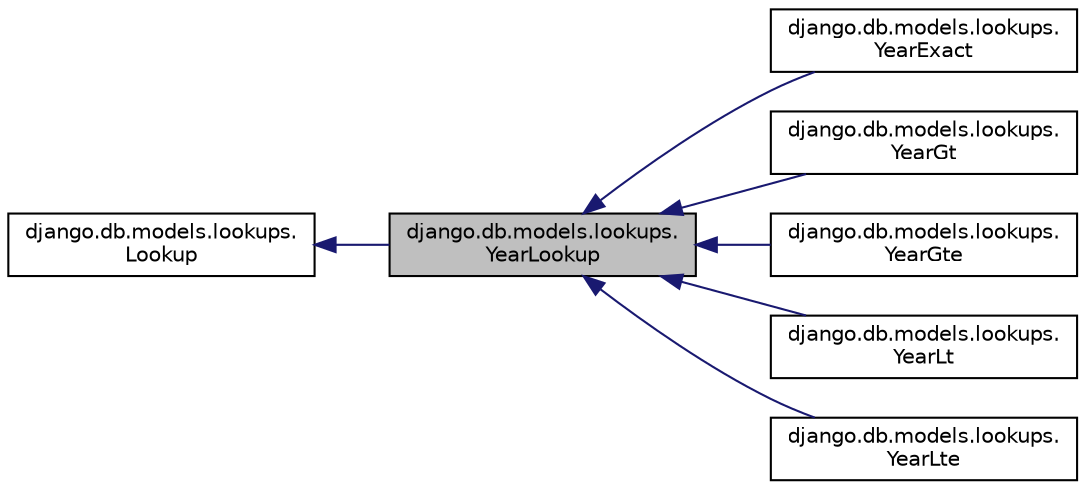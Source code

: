 digraph "django.db.models.lookups.YearLookup"
{
 // LATEX_PDF_SIZE
  edge [fontname="Helvetica",fontsize="10",labelfontname="Helvetica",labelfontsize="10"];
  node [fontname="Helvetica",fontsize="10",shape=record];
  rankdir="LR";
  Node1 [label="django.db.models.lookups.\lYearLookup",height=0.2,width=0.4,color="black", fillcolor="grey75", style="filled", fontcolor="black",tooltip=" "];
  Node2 -> Node1 [dir="back",color="midnightblue",fontsize="10",style="solid",fontname="Helvetica"];
  Node2 [label="django.db.models.lookups.\lLookup",height=0.2,width=0.4,color="black", fillcolor="white", style="filled",URL="$dd/de0/classdjango_1_1db_1_1models_1_1lookups_1_1_lookup.html",tooltip=" "];
  Node1 -> Node3 [dir="back",color="midnightblue",fontsize="10",style="solid",fontname="Helvetica"];
  Node3 [label="django.db.models.lookups.\lYearExact",height=0.2,width=0.4,color="black", fillcolor="white", style="filled",URL="$dd/d4e/classdjango_1_1db_1_1models_1_1lookups_1_1_year_exact.html",tooltip=" "];
  Node1 -> Node4 [dir="back",color="midnightblue",fontsize="10",style="solid",fontname="Helvetica"];
  Node4 [label="django.db.models.lookups.\lYearGt",height=0.2,width=0.4,color="black", fillcolor="white", style="filled",URL="$df/d9e/classdjango_1_1db_1_1models_1_1lookups_1_1_year_gt.html",tooltip=" "];
  Node1 -> Node5 [dir="back",color="midnightblue",fontsize="10",style="solid",fontname="Helvetica"];
  Node5 [label="django.db.models.lookups.\lYearGte",height=0.2,width=0.4,color="black", fillcolor="white", style="filled",URL="$de/d80/classdjango_1_1db_1_1models_1_1lookups_1_1_year_gte.html",tooltip=" "];
  Node1 -> Node6 [dir="back",color="midnightblue",fontsize="10",style="solid",fontname="Helvetica"];
  Node6 [label="django.db.models.lookups.\lYearLt",height=0.2,width=0.4,color="black", fillcolor="white", style="filled",URL="$d2/d94/classdjango_1_1db_1_1models_1_1lookups_1_1_year_lt.html",tooltip=" "];
  Node1 -> Node7 [dir="back",color="midnightblue",fontsize="10",style="solid",fontname="Helvetica"];
  Node7 [label="django.db.models.lookups.\lYearLte",height=0.2,width=0.4,color="black", fillcolor="white", style="filled",URL="$df/dbc/classdjango_1_1db_1_1models_1_1lookups_1_1_year_lte.html",tooltip=" "];
}
